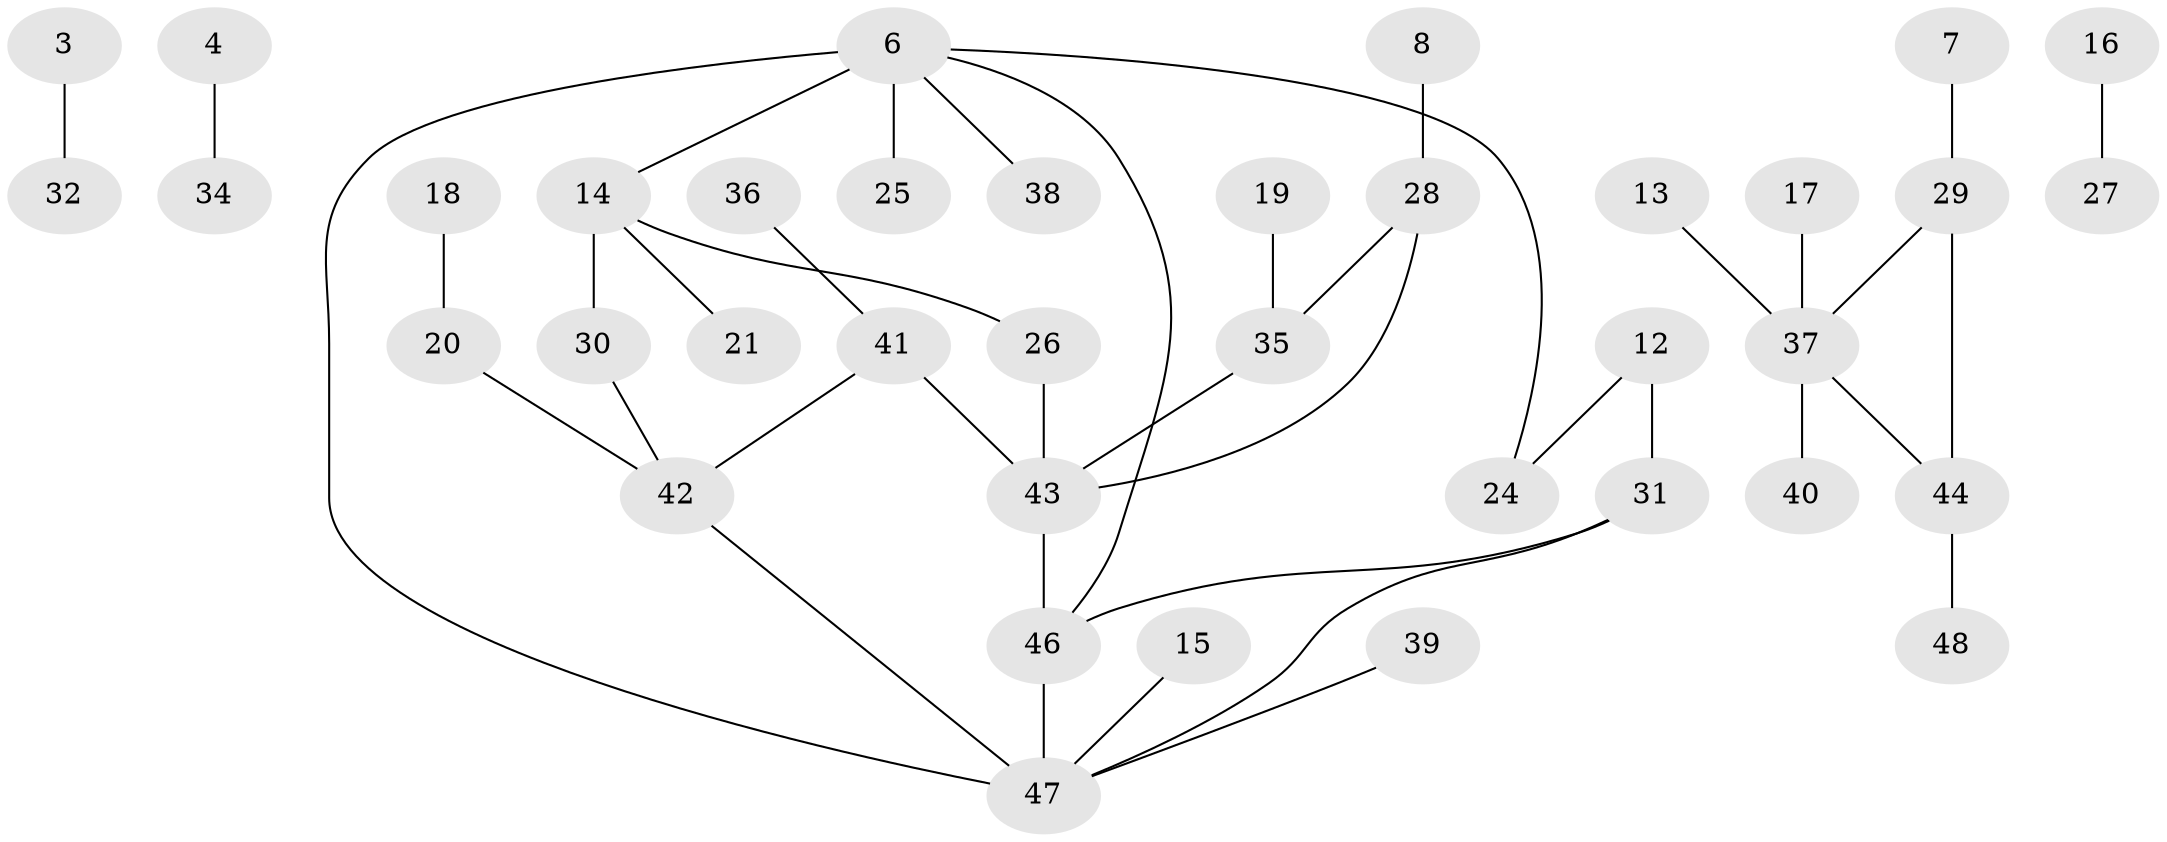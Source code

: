 // original degree distribution, {2: 0.34375, 0: 0.09375, 1: 0.3125, 3: 0.13541666666666666, 4: 0.10416666666666667, 5: 0.010416666666666666}
// Generated by graph-tools (version 1.1) at 2025/25/03/09/25 03:25:13]
// undirected, 38 vertices, 41 edges
graph export_dot {
graph [start="1"]
  node [color=gray90,style=filled];
  3;
  4;
  6;
  7;
  8;
  12;
  13;
  14;
  15;
  16;
  17;
  18;
  19;
  20;
  21;
  24;
  25;
  26;
  27;
  28;
  29;
  30;
  31;
  32;
  34;
  35;
  36;
  37;
  38;
  39;
  40;
  41;
  42;
  43;
  44;
  46;
  47;
  48;
  3 -- 32 [weight=1.0];
  4 -- 34 [weight=1.0];
  6 -- 14 [weight=1.0];
  6 -- 24 [weight=1.0];
  6 -- 25 [weight=1.0];
  6 -- 38 [weight=1.0];
  6 -- 46 [weight=1.0];
  6 -- 47 [weight=2.0];
  7 -- 29 [weight=1.0];
  8 -- 28 [weight=1.0];
  12 -- 24 [weight=1.0];
  12 -- 31 [weight=1.0];
  13 -- 37 [weight=1.0];
  14 -- 21 [weight=1.0];
  14 -- 26 [weight=1.0];
  14 -- 30 [weight=1.0];
  15 -- 47 [weight=1.0];
  16 -- 27 [weight=1.0];
  17 -- 37 [weight=1.0];
  18 -- 20 [weight=1.0];
  19 -- 35 [weight=1.0];
  20 -- 42 [weight=1.0];
  26 -- 43 [weight=1.0];
  28 -- 35 [weight=1.0];
  28 -- 43 [weight=1.0];
  29 -- 37 [weight=1.0];
  29 -- 44 [weight=1.0];
  30 -- 42 [weight=1.0];
  31 -- 46 [weight=1.0];
  31 -- 47 [weight=1.0];
  35 -- 43 [weight=1.0];
  36 -- 41 [weight=1.0];
  37 -- 40 [weight=1.0];
  37 -- 44 [weight=1.0];
  39 -- 47 [weight=1.0];
  41 -- 42 [weight=1.0];
  41 -- 43 [weight=1.0];
  42 -- 47 [weight=1.0];
  43 -- 46 [weight=1.0];
  44 -- 48 [weight=1.0];
  46 -- 47 [weight=1.0];
}
